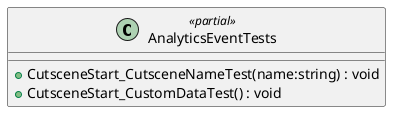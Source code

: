 @startuml
class AnalyticsEventTests <<partial>> {
    + CutsceneStart_CutsceneNameTest(name:string) : void
    + CutsceneStart_CustomDataTest() : void
}
@enduml
